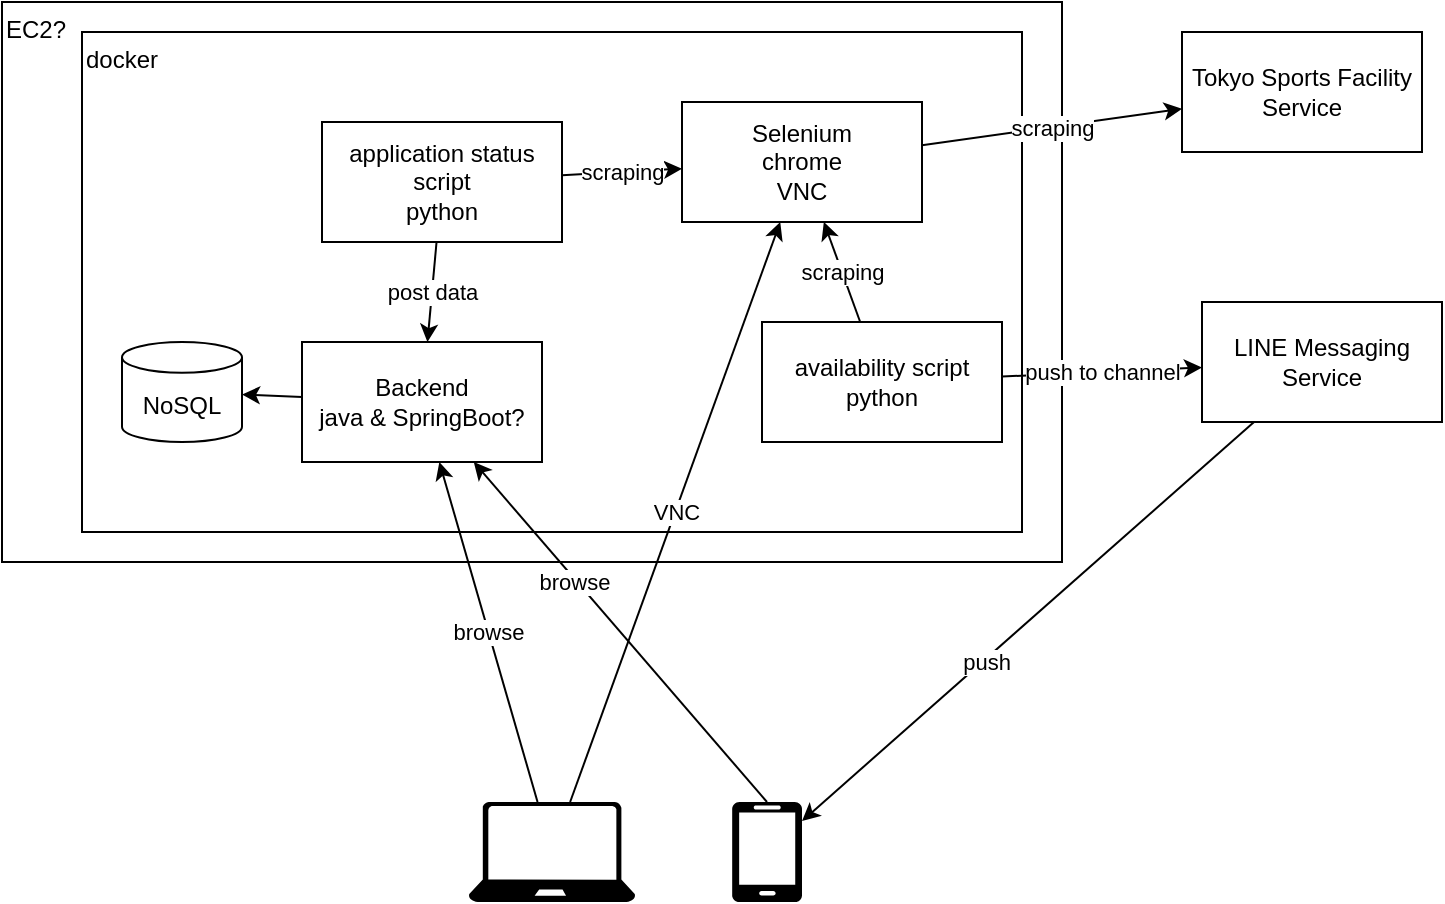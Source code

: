 <mxfile>
    <diagram id="xVdB74F5v4736xja0ciQ" name="Page-1">
        <mxGraphModel dx="593" dy="629" grid="1" gridSize="10" guides="1" tooltips="1" connect="1" arrows="1" fold="1" page="1" pageScale="1" pageWidth="850" pageHeight="1100" background="none" math="0" shadow="0">
            <root>
                <mxCell id="0"/>
                <mxCell id="1" parent="0"/>
                <mxCell id="YrqY-wz_RY2QtS6upmUe-33" value="EC2?" style="rounded=0;whiteSpace=wrap;html=1;fillColor=none;align=left;verticalAlign=top;" parent="1" vertex="1">
                    <mxGeometry x="100" y="210" width="530" height="280" as="geometry"/>
                </mxCell>
                <mxCell id="YrqY-wz_RY2QtS6upmUe-1" value="docker" style="rounded=0;whiteSpace=wrap;html=1;fillColor=none;align=left;verticalAlign=top;" parent="1" vertex="1">
                    <mxGeometry x="140" y="225" width="470" height="250" as="geometry"/>
                </mxCell>
                <mxCell id="YrqY-wz_RY2QtS6upmUe-6" value="Backend&lt;br&gt;java &amp;amp; SpringBoot?" style="rounded=0;whiteSpace=wrap;html=1;strokeColor=#000000;fillColor=none;" parent="1" vertex="1">
                    <mxGeometry x="250" y="380" width="120" height="60" as="geometry"/>
                </mxCell>
                <mxCell id="YrqY-wz_RY2QtS6upmUe-7" value="availability script&lt;br&gt;python" style="rounded=0;whiteSpace=wrap;html=1;strokeColor=#000000;fillColor=none;" parent="1" vertex="1">
                    <mxGeometry x="480" y="370" width="120" height="60" as="geometry"/>
                </mxCell>
                <mxCell id="YrqY-wz_RY2QtS6upmUe-8" value="Selenium&lt;br&gt;chrome&lt;br&gt;VNC" style="rounded=0;whiteSpace=wrap;html=1;strokeColor=#000000;fillColor=none;" parent="1" vertex="1">
                    <mxGeometry x="440" y="260" width="120" height="60" as="geometry"/>
                </mxCell>
                <mxCell id="YrqY-wz_RY2QtS6upmUe-9" value="" style="sketch=0;aspect=fixed;pointerEvents=1;shadow=0;dashed=0;html=1;strokeColor=none;labelPosition=center;verticalLabelPosition=bottom;verticalAlign=top;align=center;fillColor=#000000;shape=mxgraph.azure.laptop" parent="1" vertex="1">
                    <mxGeometry x="333.34" y="610" width="83.33" height="50" as="geometry"/>
                </mxCell>
                <mxCell id="YrqY-wz_RY2QtS6upmUe-10" value="" style="verticalLabelPosition=bottom;html=1;verticalAlign=top;align=center;strokeColor=none;fillColor=#000000;shape=mxgraph.azure.mobile;pointerEvents=1;" parent="1" vertex="1">
                    <mxGeometry x="465" y="610" width="35" height="50" as="geometry"/>
                </mxCell>
                <mxCell id="YrqY-wz_RY2QtS6upmUe-11" value="application status&lt;br&gt;script&lt;br&gt;python" style="rounded=0;whiteSpace=wrap;html=1;strokeColor=#000000;fillColor=none;" parent="1" vertex="1">
                    <mxGeometry x="260" y="270" width="120" height="60" as="geometry"/>
                </mxCell>
                <mxCell id="YrqY-wz_RY2QtS6upmUe-12" value="Tokyo Sports Facility Service" style="rounded=0;whiteSpace=wrap;html=1;strokeColor=#000000;fillColor=none;" parent="1" vertex="1">
                    <mxGeometry x="690" y="225" width="120" height="60" as="geometry"/>
                </mxCell>
                <mxCell id="YrqY-wz_RY2QtS6upmUe-13" value="LINE Messaging Service" style="rounded=0;whiteSpace=wrap;html=1;strokeColor=#000000;fillColor=none;" parent="1" vertex="1">
                    <mxGeometry x="700" y="360" width="120" height="60" as="geometry"/>
                </mxCell>
                <mxCell id="YrqY-wz_RY2QtS6upmUe-14" value="scraping" style="endArrow=classic;html=1;rounded=0;" parent="1" source="YrqY-wz_RY2QtS6upmUe-7" target="YrqY-wz_RY2QtS6upmUe-8" edge="1">
                    <mxGeometry width="50" height="50" relative="1" as="geometry">
                        <mxPoint x="400" y="460" as="sourcePoint"/>
                        <mxPoint x="450" y="410" as="targetPoint"/>
                    </mxGeometry>
                </mxCell>
                <mxCell id="YrqY-wz_RY2QtS6upmUe-15" value="browse" style="endArrow=classic;html=1;rounded=0;" parent="1" source="YrqY-wz_RY2QtS6upmUe-9" target="YrqY-wz_RY2QtS6upmUe-6" edge="1">
                    <mxGeometry width="50" height="50" relative="1" as="geometry">
                        <mxPoint x="386.04" y="387.66" as="sourcePoint"/>
                        <mxPoint x="395.712" y="320" as="targetPoint"/>
                    </mxGeometry>
                </mxCell>
                <mxCell id="YrqY-wz_RY2QtS6upmUe-17" value="" style="endArrow=classic;html=1;rounded=0;exitX=0.5;exitY=0;exitDx=0;exitDy=0;exitPerimeter=0;" parent="1" source="YrqY-wz_RY2QtS6upmUe-10" target="YrqY-wz_RY2QtS6upmUe-6" edge="1">
                    <mxGeometry width="50" height="50" relative="1" as="geometry">
                        <mxPoint x="206.665" y="579.65" as="sourcePoint"/>
                        <mxPoint x="100" y="395" as="targetPoint"/>
                    </mxGeometry>
                </mxCell>
                <mxCell id="YrqY-wz_RY2QtS6upmUe-37" value="browse" style="edgeLabel;html=1;align=center;verticalAlign=middle;resizable=0;points=[];" parent="YrqY-wz_RY2QtS6upmUe-17" vertex="1" connectable="0">
                    <mxGeometry x="0.31" y="1" relative="1" as="geometry">
                        <mxPoint as="offset"/>
                    </mxGeometry>
                </mxCell>
                <mxCell id="YrqY-wz_RY2QtS6upmUe-18" value="VNC" style="endArrow=classic;html=1;rounded=0;" parent="1" source="YrqY-wz_RY2QtS6upmUe-9" target="YrqY-wz_RY2QtS6upmUe-8" edge="1">
                    <mxGeometry width="50" height="50" relative="1" as="geometry">
                        <mxPoint x="347.5" y="535" as="sourcePoint"/>
                        <mxPoint x="143.676" y="395" as="targetPoint"/>
                    </mxGeometry>
                </mxCell>
                <mxCell id="YrqY-wz_RY2QtS6upmUe-19" value="scraping" style="endArrow=classic;html=1;rounded=0;" parent="1" source="YrqY-wz_RY2QtS6upmUe-11" target="YrqY-wz_RY2QtS6upmUe-8" edge="1">
                    <mxGeometry width="50" height="50" relative="1" as="geometry">
                        <mxPoint x="392.308" y="390" as="sourcePoint"/>
                        <mxPoint x="397.692" y="320" as="targetPoint"/>
                    </mxGeometry>
                </mxCell>
                <mxCell id="YrqY-wz_RY2QtS6upmUe-20" value="NoSQL" style="shape=cylinder3;whiteSpace=wrap;html=1;boundedLbl=1;backgroundOutline=1;size=7.667;strokeColor=#000000;fillColor=none;" parent="1" vertex="1">
                    <mxGeometry x="160" y="380" width="60" height="50" as="geometry"/>
                </mxCell>
                <mxCell id="YrqY-wz_RY2QtS6upmUe-23" value="push to channel" style="endArrow=classic;html=1;rounded=0;" parent="1" source="YrqY-wz_RY2QtS6upmUe-7" target="YrqY-wz_RY2QtS6upmUe-13" edge="1">
                    <mxGeometry width="50" height="50" relative="1" as="geometry">
                        <mxPoint x="260" y="405" as="sourcePoint"/>
                        <mxPoint x="345" y="320" as="targetPoint"/>
                    </mxGeometry>
                </mxCell>
                <mxCell id="YrqY-wz_RY2QtS6upmUe-24" value="" style="endArrow=classic;html=1;rounded=0;" parent="1" source="YrqY-wz_RY2QtS6upmUe-13" target="YrqY-wz_RY2QtS6upmUe-10" edge="1">
                    <mxGeometry width="50" height="50" relative="1" as="geometry">
                        <mxPoint x="290" y="425" as="sourcePoint"/>
                        <mxPoint x="620" y="370" as="targetPoint"/>
                    </mxGeometry>
                </mxCell>
                <mxCell id="YrqY-wz_RY2QtS6upmUe-25" value="push" style="edgeLabel;html=1;align=center;verticalAlign=middle;resizable=0;points=[];" parent="YrqY-wz_RY2QtS6upmUe-24" vertex="1" connectable="0">
                    <mxGeometry x="0.193" y="1" relative="1" as="geometry">
                        <mxPoint as="offset"/>
                    </mxGeometry>
                </mxCell>
                <mxCell id="YrqY-wz_RY2QtS6upmUe-26" value="" style="endArrow=classic;html=1;rounded=0;" parent="1" source="YrqY-wz_RY2QtS6upmUe-6" target="YrqY-wz_RY2QtS6upmUe-20" edge="1">
                    <mxGeometry width="50" height="50" relative="1" as="geometry">
                        <mxPoint x="392.605" y="610" as="sourcePoint"/>
                        <mxPoint x="509.872" y="470" as="targetPoint"/>
                    </mxGeometry>
                </mxCell>
                <mxCell id="YrqY-wz_RY2QtS6upmUe-27" value="post data" style="endArrow=classic;html=1;rounded=0;" parent="1" source="YrqY-wz_RY2QtS6upmUe-11" target="YrqY-wz_RY2QtS6upmUe-6" edge="1">
                    <mxGeometry width="50" height="50" relative="1" as="geometry">
                        <mxPoint x="260" y="405" as="sourcePoint"/>
                        <mxPoint x="345" y="320" as="targetPoint"/>
                    </mxGeometry>
                </mxCell>
                <mxCell id="YrqY-wz_RY2QtS6upmUe-31" value="scraping" style="endArrow=classic;html=1;rounded=0;" parent="1" source="YrqY-wz_RY2QtS6upmUe-8" target="YrqY-wz_RY2QtS6upmUe-12" edge="1">
                    <mxGeometry width="50" height="50" relative="1" as="geometry">
                        <mxPoint x="475" y="290" as="sourcePoint"/>
                        <mxPoint x="435" y="290" as="targetPoint"/>
                    </mxGeometry>
                </mxCell>
            </root>
        </mxGraphModel>
    </diagram>
</mxfile>